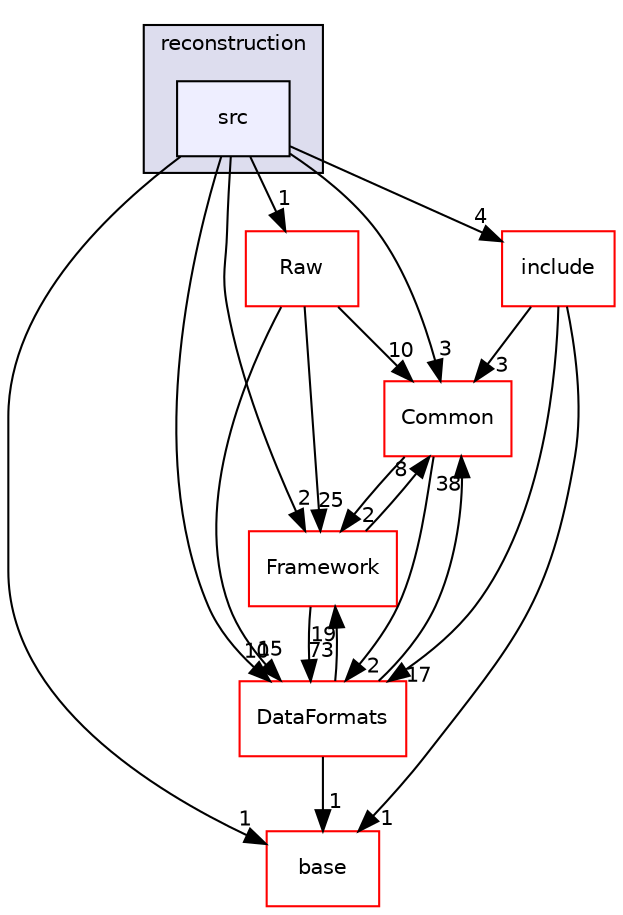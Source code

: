 digraph "/home/travis/build/AliceO2Group/AliceO2/Detectors/FIT/FT0/reconstruction/src" {
  bgcolor=transparent;
  compound=true
  node [ fontsize="10", fontname="Helvetica"];
  edge [ labelfontsize="10", labelfontname="Helvetica"];
  subgraph clusterdir_ca639a046a87a9287b3468a6ba2bbef1 {
    graph [ bgcolor="#ddddee", pencolor="black", label="reconstruction" fontname="Helvetica", fontsize="10", URL="dir_ca639a046a87a9287b3468a6ba2bbef1.html"]
  dir_1b6b29fc497b523a5fbcdcf4771534fb [shape=box, label="src", style="filled", fillcolor="#eeeeff", pencolor="black", URL="dir_1b6b29fc497b523a5fbcdcf4771534fb.html"];
  }
  dir_4ab6b4cc6a7edbff49100e9123df213f [shape=box label="Common" color="red" URL="dir_4ab6b4cc6a7edbff49100e9123df213f.html"];
  dir_ee46b747e1abe6c555594e61ae5c8c00 [shape=box label="include" color="red" URL="dir_ee46b747e1abe6c555594e61ae5c8c00.html"];
  dir_63da1bf9cbb165deb85abc813a5acde9 [shape=box label="base" color="red" URL="dir_63da1bf9cbb165deb85abc813a5acde9.html"];
  dir_bcbb2cf9a3d3d83e5515c82071a07177 [shape=box label="Framework" color="red" URL="dir_bcbb2cf9a3d3d83e5515c82071a07177.html"];
  dir_26637d1bd82229bc9ed97f7e706be743 [shape=box label="Raw" color="red" URL="dir_26637d1bd82229bc9ed97f7e706be743.html"];
  dir_2171f7ec022c5423887b07c69b2f5b48 [shape=box label="DataFormats" color="red" URL="dir_2171f7ec022c5423887b07c69b2f5b48.html"];
  dir_1b6b29fc497b523a5fbcdcf4771534fb->dir_4ab6b4cc6a7edbff49100e9123df213f [headlabel="3", labeldistance=1.5 headhref="dir_000500_000036.html"];
  dir_1b6b29fc497b523a5fbcdcf4771534fb->dir_ee46b747e1abe6c555594e61ae5c8c00 [headlabel="4", labeldistance=1.5 headhref="dir_000500_000492.html"];
  dir_1b6b29fc497b523a5fbcdcf4771534fb->dir_63da1bf9cbb165deb85abc813a5acde9 [headlabel="1", labeldistance=1.5 headhref="dir_000500_000369.html"];
  dir_1b6b29fc497b523a5fbcdcf4771534fb->dir_bcbb2cf9a3d3d83e5515c82071a07177 [headlabel="2", labeldistance=1.5 headhref="dir_000500_000063.html"];
  dir_1b6b29fc497b523a5fbcdcf4771534fb->dir_26637d1bd82229bc9ed97f7e706be743 [headlabel="1", labeldistance=1.5 headhref="dir_000500_000643.html"];
  dir_1b6b29fc497b523a5fbcdcf4771534fb->dir_2171f7ec022c5423887b07c69b2f5b48 [headlabel="10", labeldistance=1.5 headhref="dir_000500_000090.html"];
  dir_4ab6b4cc6a7edbff49100e9123df213f->dir_bcbb2cf9a3d3d83e5515c82071a07177 [headlabel="2", labeldistance=1.5 headhref="dir_000036_000063.html"];
  dir_4ab6b4cc6a7edbff49100e9123df213f->dir_2171f7ec022c5423887b07c69b2f5b48 [headlabel="2", labeldistance=1.5 headhref="dir_000036_000090.html"];
  dir_ee46b747e1abe6c555594e61ae5c8c00->dir_4ab6b4cc6a7edbff49100e9123df213f [headlabel="3", labeldistance=1.5 headhref="dir_000492_000036.html"];
  dir_ee46b747e1abe6c555594e61ae5c8c00->dir_63da1bf9cbb165deb85abc813a5acde9 [headlabel="1", labeldistance=1.5 headhref="dir_000492_000369.html"];
  dir_ee46b747e1abe6c555594e61ae5c8c00->dir_2171f7ec022c5423887b07c69b2f5b48 [headlabel="17", labeldistance=1.5 headhref="dir_000492_000090.html"];
  dir_bcbb2cf9a3d3d83e5515c82071a07177->dir_4ab6b4cc6a7edbff49100e9123df213f [headlabel="8", labeldistance=1.5 headhref="dir_000063_000036.html"];
  dir_bcbb2cf9a3d3d83e5515c82071a07177->dir_2171f7ec022c5423887b07c69b2f5b48 [headlabel="73", labeldistance=1.5 headhref="dir_000063_000090.html"];
  dir_26637d1bd82229bc9ed97f7e706be743->dir_4ab6b4cc6a7edbff49100e9123df213f [headlabel="10", labeldistance=1.5 headhref="dir_000643_000036.html"];
  dir_26637d1bd82229bc9ed97f7e706be743->dir_bcbb2cf9a3d3d83e5515c82071a07177 [headlabel="25", labeldistance=1.5 headhref="dir_000643_000063.html"];
  dir_26637d1bd82229bc9ed97f7e706be743->dir_2171f7ec022c5423887b07c69b2f5b48 [headlabel="15", labeldistance=1.5 headhref="dir_000643_000090.html"];
  dir_2171f7ec022c5423887b07c69b2f5b48->dir_4ab6b4cc6a7edbff49100e9123df213f [headlabel="38", labeldistance=1.5 headhref="dir_000090_000036.html"];
  dir_2171f7ec022c5423887b07c69b2f5b48->dir_63da1bf9cbb165deb85abc813a5acde9 [headlabel="1", labeldistance=1.5 headhref="dir_000090_000369.html"];
  dir_2171f7ec022c5423887b07c69b2f5b48->dir_bcbb2cf9a3d3d83e5515c82071a07177 [headlabel="19", labeldistance=1.5 headhref="dir_000090_000063.html"];
}
